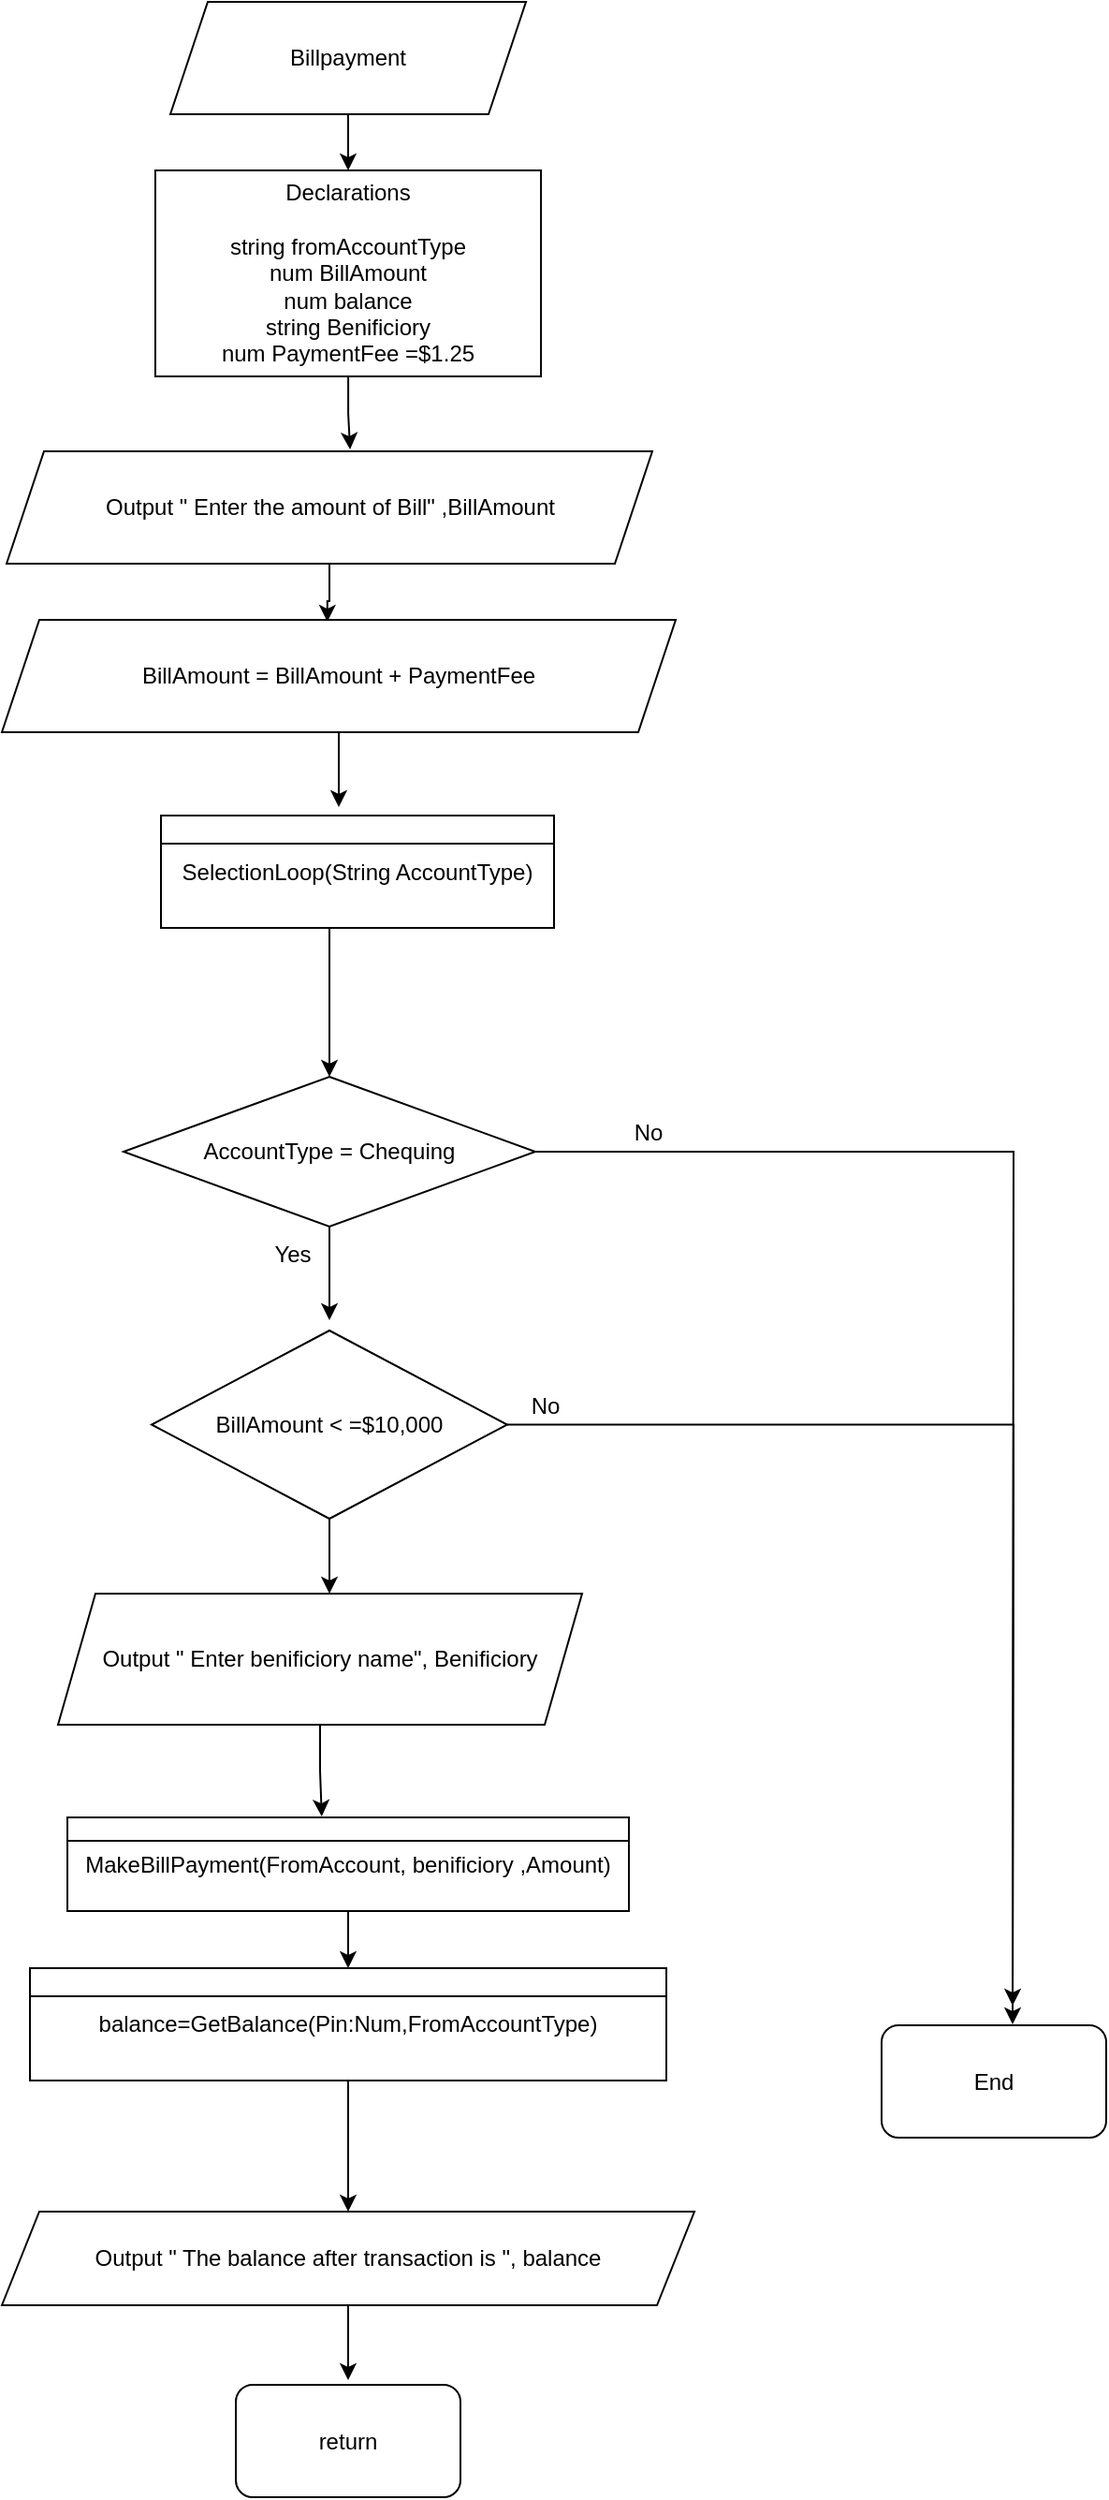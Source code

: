 <mxfile version="20.8.23" type="device"><diagram name="Page-1" id="Rz9aSXkr2YY8jFvzvD-_"><mxGraphModel dx="6670" dy="4170" grid="1" gridSize="10" guides="1" tooltips="1" connect="1" arrows="1" fold="1" page="1" pageScale="1" pageWidth="850" pageHeight="1100" math="0" shadow="0"><root><mxCell id="0"/><mxCell id="1" parent="0"/><mxCell id="YUOB0h3iAwMcgHns2oH--383" style="edgeStyle=orthogonalEdgeStyle;rounded=0;orthogonalLoop=1;jettySize=auto;html=1;entryX=0.5;entryY=0;entryDx=0;entryDy=0;" parent="1" source="YUOB0h3iAwMcgHns2oH--355" target="YUOB0h3iAwMcgHns2oH--382" edge="1"><mxGeometry relative="1" as="geometry"/></mxCell><mxCell id="YUOB0h3iAwMcgHns2oH--355" value="Billpayment" style="shape=parallelogram;perimeter=parallelogramPerimeter;whiteSpace=wrap;html=1;fixedSize=1;" parent="1" vertex="1"><mxGeometry x="1940" y="60" width="190" height="60" as="geometry"/></mxCell><mxCell id="YUOB0h3iAwMcgHns2oH--372" value="" style="edgeStyle=orthogonalEdgeStyle;rounded=0;orthogonalLoop=1;jettySize=auto;html=1;" parent="1" source="YUOB0h3iAwMcgHns2oH--368" target="YUOB0h3iAwMcgHns2oH--371" edge="1"><mxGeometry relative="1" as="geometry"><Array as="points"><mxPoint x="2025" y="614"/><mxPoint x="2025" y="614"/></Array></mxGeometry></mxCell><mxCell id="YUOB0h3iAwMcgHns2oH--368" value="SelectionLoop(String AccountType)" style="rounded=0;whiteSpace=wrap;html=1;" parent="1" vertex="1"><mxGeometry x="1935" y="494.5" width="210" height="60" as="geometry"/></mxCell><mxCell id="YUOB0h3iAwMcgHns2oH--369" value="" style="endArrow=none;html=1;rounded=0;exitX=0;exitY=0.25;exitDx=0;exitDy=0;entryX=1;entryY=0.25;entryDx=0;entryDy=0;" parent="1" source="YUOB0h3iAwMcgHns2oH--368" target="YUOB0h3iAwMcgHns2oH--368" edge="1"><mxGeometry width="50" height="50" relative="1" as="geometry"><mxPoint x="2195" y="544" as="sourcePoint"/><mxPoint x="2245" y="494" as="targetPoint"/></mxGeometry></mxCell><mxCell id="YUOB0h3iAwMcgHns2oH--376" style="edgeStyle=orthogonalEdgeStyle;rounded=0;orthogonalLoop=1;jettySize=auto;html=1;" parent="1" source="YUOB0h3iAwMcgHns2oH--371" edge="1"><mxGeometry relative="1" as="geometry"><mxPoint x="2025" y="764" as="targetPoint"/></mxGeometry></mxCell><mxCell id="YUOB0h3iAwMcgHns2oH--411" style="edgeStyle=orthogonalEdgeStyle;rounded=0;orthogonalLoop=1;jettySize=auto;html=1;" parent="1" source="YUOB0h3iAwMcgHns2oH--371" edge="1"><mxGeometry relative="1" as="geometry"><mxPoint x="2390" y="1140" as="targetPoint"/></mxGeometry></mxCell><mxCell id="YUOB0h3iAwMcgHns2oH--371" value="AccountType = Chequing" style="rhombus;whiteSpace=wrap;html=1;" parent="1" vertex="1"><mxGeometry x="1915" y="634" width="220" height="80" as="geometry"/></mxCell><mxCell id="YUOB0h3iAwMcgHns2oH--374" value="No" style="text;html=1;align=center;verticalAlign=middle;resizable=0;points=[];autosize=1;strokeColor=none;fillColor=none;" parent="1" vertex="1"><mxGeometry x="2175" y="649" width="40" height="30" as="geometry"/></mxCell><mxCell id="YUOB0h3iAwMcgHns2oH--377" value="Yes" style="text;html=1;align=center;verticalAlign=middle;resizable=0;points=[];autosize=1;strokeColor=none;fillColor=none;" parent="1" vertex="1"><mxGeometry x="1985" y="714" width="40" height="30" as="geometry"/></mxCell><mxCell id="YUOB0h3iAwMcgHns2oH--389" style="edgeStyle=orthogonalEdgeStyle;rounded=0;orthogonalLoop=1;jettySize=auto;html=1;entryX=0.532;entryY=-0.017;entryDx=0;entryDy=0;entryPerimeter=0;" parent="1" source="YUOB0h3iAwMcgHns2oH--382" target="YUOB0h3iAwMcgHns2oH--384" edge="1"><mxGeometry relative="1" as="geometry"/></mxCell><mxCell id="YUOB0h3iAwMcgHns2oH--382" value="Declarations&lt;br&gt;&lt;br&gt;string fromAccountType&lt;br&gt;num BillAmount&lt;br&gt;num balance&lt;br&gt;string Benificiory&lt;br&gt;num PaymentFee =$1.25" style="rounded=0;whiteSpace=wrap;html=1;" parent="1" vertex="1"><mxGeometry x="1931.98" y="150" width="206.05" height="110" as="geometry"/></mxCell><mxCell id="YUOB0h3iAwMcgHns2oH--391" style="edgeStyle=orthogonalEdgeStyle;rounded=0;orthogonalLoop=1;jettySize=auto;html=1;entryX=0.483;entryY=0.017;entryDx=0;entryDy=0;entryPerimeter=0;" parent="1" source="YUOB0h3iAwMcgHns2oH--384" target="YUOB0h3iAwMcgHns2oH--390" edge="1"><mxGeometry relative="1" as="geometry"><Array as="points"><mxPoint x="2025" y="380"/><mxPoint x="2024" y="380"/></Array></mxGeometry></mxCell><mxCell id="YUOB0h3iAwMcgHns2oH--384" value="Output &quot; Enter the amount of Bill&quot; ,BillAmount" style="shape=parallelogram;perimeter=parallelogramPerimeter;whiteSpace=wrap;html=1;fixedSize=1;" parent="1" vertex="1"><mxGeometry x="1852.5" y="300" width="345" height="60" as="geometry"/></mxCell><mxCell id="YUOB0h3iAwMcgHns2oH--392" style="edgeStyle=orthogonalEdgeStyle;rounded=0;orthogonalLoop=1;jettySize=auto;html=1;" parent="1" source="YUOB0h3iAwMcgHns2oH--390" edge="1"><mxGeometry relative="1" as="geometry"><mxPoint x="2030" y="490" as="targetPoint"/></mxGeometry></mxCell><mxCell id="YUOB0h3iAwMcgHns2oH--390" value="BillAmount = BillAmount + PaymentFee" style="shape=parallelogram;perimeter=parallelogramPerimeter;whiteSpace=wrap;html=1;fixedSize=1;" parent="1" vertex="1"><mxGeometry x="1850" y="390" width="360" height="60" as="geometry"/></mxCell><mxCell id="YUOB0h3iAwMcgHns2oH--396" style="edgeStyle=orthogonalEdgeStyle;rounded=0;orthogonalLoop=1;jettySize=auto;html=1;" parent="1" source="YUOB0h3iAwMcgHns2oH--393" edge="1"><mxGeometry relative="1" as="geometry"><mxPoint x="2025" y="910" as="targetPoint"/></mxGeometry></mxCell><mxCell id="YUOB0h3iAwMcgHns2oH--412" style="edgeStyle=orthogonalEdgeStyle;rounded=0;orthogonalLoop=1;jettySize=auto;html=1;" parent="1" source="YUOB0h3iAwMcgHns2oH--393" edge="1"><mxGeometry relative="1" as="geometry"><mxPoint x="2390" y="1130" as="targetPoint"/></mxGeometry></mxCell><mxCell id="YUOB0h3iAwMcgHns2oH--393" value="BillAmount &amp;lt; =$10,000" style="rhombus;whiteSpace=wrap;html=1;" parent="1" vertex="1"><mxGeometry x="1930" y="769.5" width="190" height="100.5" as="geometry"/></mxCell><mxCell id="YUOB0h3iAwMcgHns2oH--395" value="No" style="text;html=1;align=center;verticalAlign=middle;resizable=0;points=[];autosize=1;strokeColor=none;fillColor=none;" parent="1" vertex="1"><mxGeometry x="2120" y="794.5" width="40" height="30" as="geometry"/></mxCell><mxCell id="YUOB0h3iAwMcgHns2oH--397" value="End" style="rounded=1;whiteSpace=wrap;html=1;" parent="1" vertex="1"><mxGeometry x="2320" y="1140.5" width="120" height="60" as="geometry"/></mxCell><mxCell id="YUOB0h3iAwMcgHns2oH--434" style="edgeStyle=orthogonalEdgeStyle;rounded=0;orthogonalLoop=1;jettySize=auto;html=1;entryX=0.5;entryY=0;entryDx=0;entryDy=0;" parent="1" source="YUOB0h3iAwMcgHns2oH--399" target="YUOB0h3iAwMcgHns2oH--431" edge="1"><mxGeometry relative="1" as="geometry"/></mxCell><mxCell id="YUOB0h3iAwMcgHns2oH--399" value="balance=GetBalance(Pin:Num,FromAccountType)" style="rounded=0;whiteSpace=wrap;html=1;" parent="1" vertex="1"><mxGeometry x="1865" y="1110" width="340" height="60" as="geometry"/></mxCell><mxCell id="YUOB0h3iAwMcgHns2oH--401" value="" style="endArrow=none;html=1;rounded=0;exitX=0;exitY=0.25;exitDx=0;exitDy=0;entryX=1;entryY=0.25;entryDx=0;entryDy=0;" parent="1" source="YUOB0h3iAwMcgHns2oH--399" target="YUOB0h3iAwMcgHns2oH--399" edge="1"><mxGeometry width="50" height="50" relative="1" as="geometry"><mxPoint x="1553.04" y="1265" as="sourcePoint"/><mxPoint x="1603.04" y="1215" as="targetPoint"/><Array as="points"/></mxGeometry></mxCell><mxCell id="YUOB0h3iAwMcgHns2oH--436" style="edgeStyle=orthogonalEdgeStyle;rounded=0;orthogonalLoop=1;jettySize=auto;html=1;entryX=0.5;entryY=0;entryDx=0;entryDy=0;" parent="1" source="YUOB0h3iAwMcgHns2oH--425" target="YUOB0h3iAwMcgHns2oH--399" edge="1"><mxGeometry relative="1" as="geometry"/></mxCell><mxCell id="YUOB0h3iAwMcgHns2oH--425" value="MakeBillPayment(FromAccount, benificiory ,Amount)" style="rounded=0;whiteSpace=wrap;html=1;" parent="1" vertex="1"><mxGeometry x="1885" y="1029.5" width="300" height="50" as="geometry"/></mxCell><mxCell id="YUOB0h3iAwMcgHns2oH--426" value="" style="endArrow=none;html=1;rounded=0;exitX=0;exitY=0.25;exitDx=0;exitDy=0;entryX=1;entryY=0.25;entryDx=0;entryDy=0;" parent="1" source="YUOB0h3iAwMcgHns2oH--425" target="YUOB0h3iAwMcgHns2oH--425" edge="1"><mxGeometry width="50" height="50" relative="1" as="geometry"><mxPoint x="1360" y="1189.5" as="sourcePoint"/><mxPoint x="1410" y="1139.5" as="targetPoint"/></mxGeometry></mxCell><mxCell id="YUOB0h3iAwMcgHns2oH--428" style="edgeStyle=orthogonalEdgeStyle;rounded=0;orthogonalLoop=1;jettySize=auto;html=1;entryX=0.453;entryY=-0.01;entryDx=0;entryDy=0;entryPerimeter=0;" parent="1" source="YUOB0h3iAwMcgHns2oH--427" target="YUOB0h3iAwMcgHns2oH--425" edge="1"><mxGeometry relative="1" as="geometry"/></mxCell><mxCell id="YUOB0h3iAwMcgHns2oH--427" value="Output &quot; Enter benificiory name&quot;, Benificiory" style="shape=parallelogram;perimeter=parallelogramPerimeter;whiteSpace=wrap;html=1;fixedSize=1;" parent="1" vertex="1"><mxGeometry x="1880" y="910" width="280" height="70" as="geometry"/></mxCell><mxCell id="YUOB0h3iAwMcgHns2oH--437" style="edgeStyle=orthogonalEdgeStyle;rounded=0;orthogonalLoop=1;jettySize=auto;html=1;" parent="1" source="YUOB0h3iAwMcgHns2oH--431" edge="1"><mxGeometry relative="1" as="geometry"><mxPoint x="2035" y="1330" as="targetPoint"/></mxGeometry></mxCell><mxCell id="YUOB0h3iAwMcgHns2oH--431" value="Output &quot; The balance after transaction is &quot;, balance" style="shape=parallelogram;perimeter=parallelogramPerimeter;whiteSpace=wrap;html=1;fixedSize=1;" parent="1" vertex="1"><mxGeometry x="1850" y="1240" width="370" height="50" as="geometry"/></mxCell><mxCell id="YUOB0h3iAwMcgHns2oH--432" value="return" style="rounded=1;whiteSpace=wrap;html=1;" parent="1" vertex="1"><mxGeometry x="1975" y="1332.5" width="120" height="60" as="geometry"/></mxCell></root></mxGraphModel></diagram></mxfile>